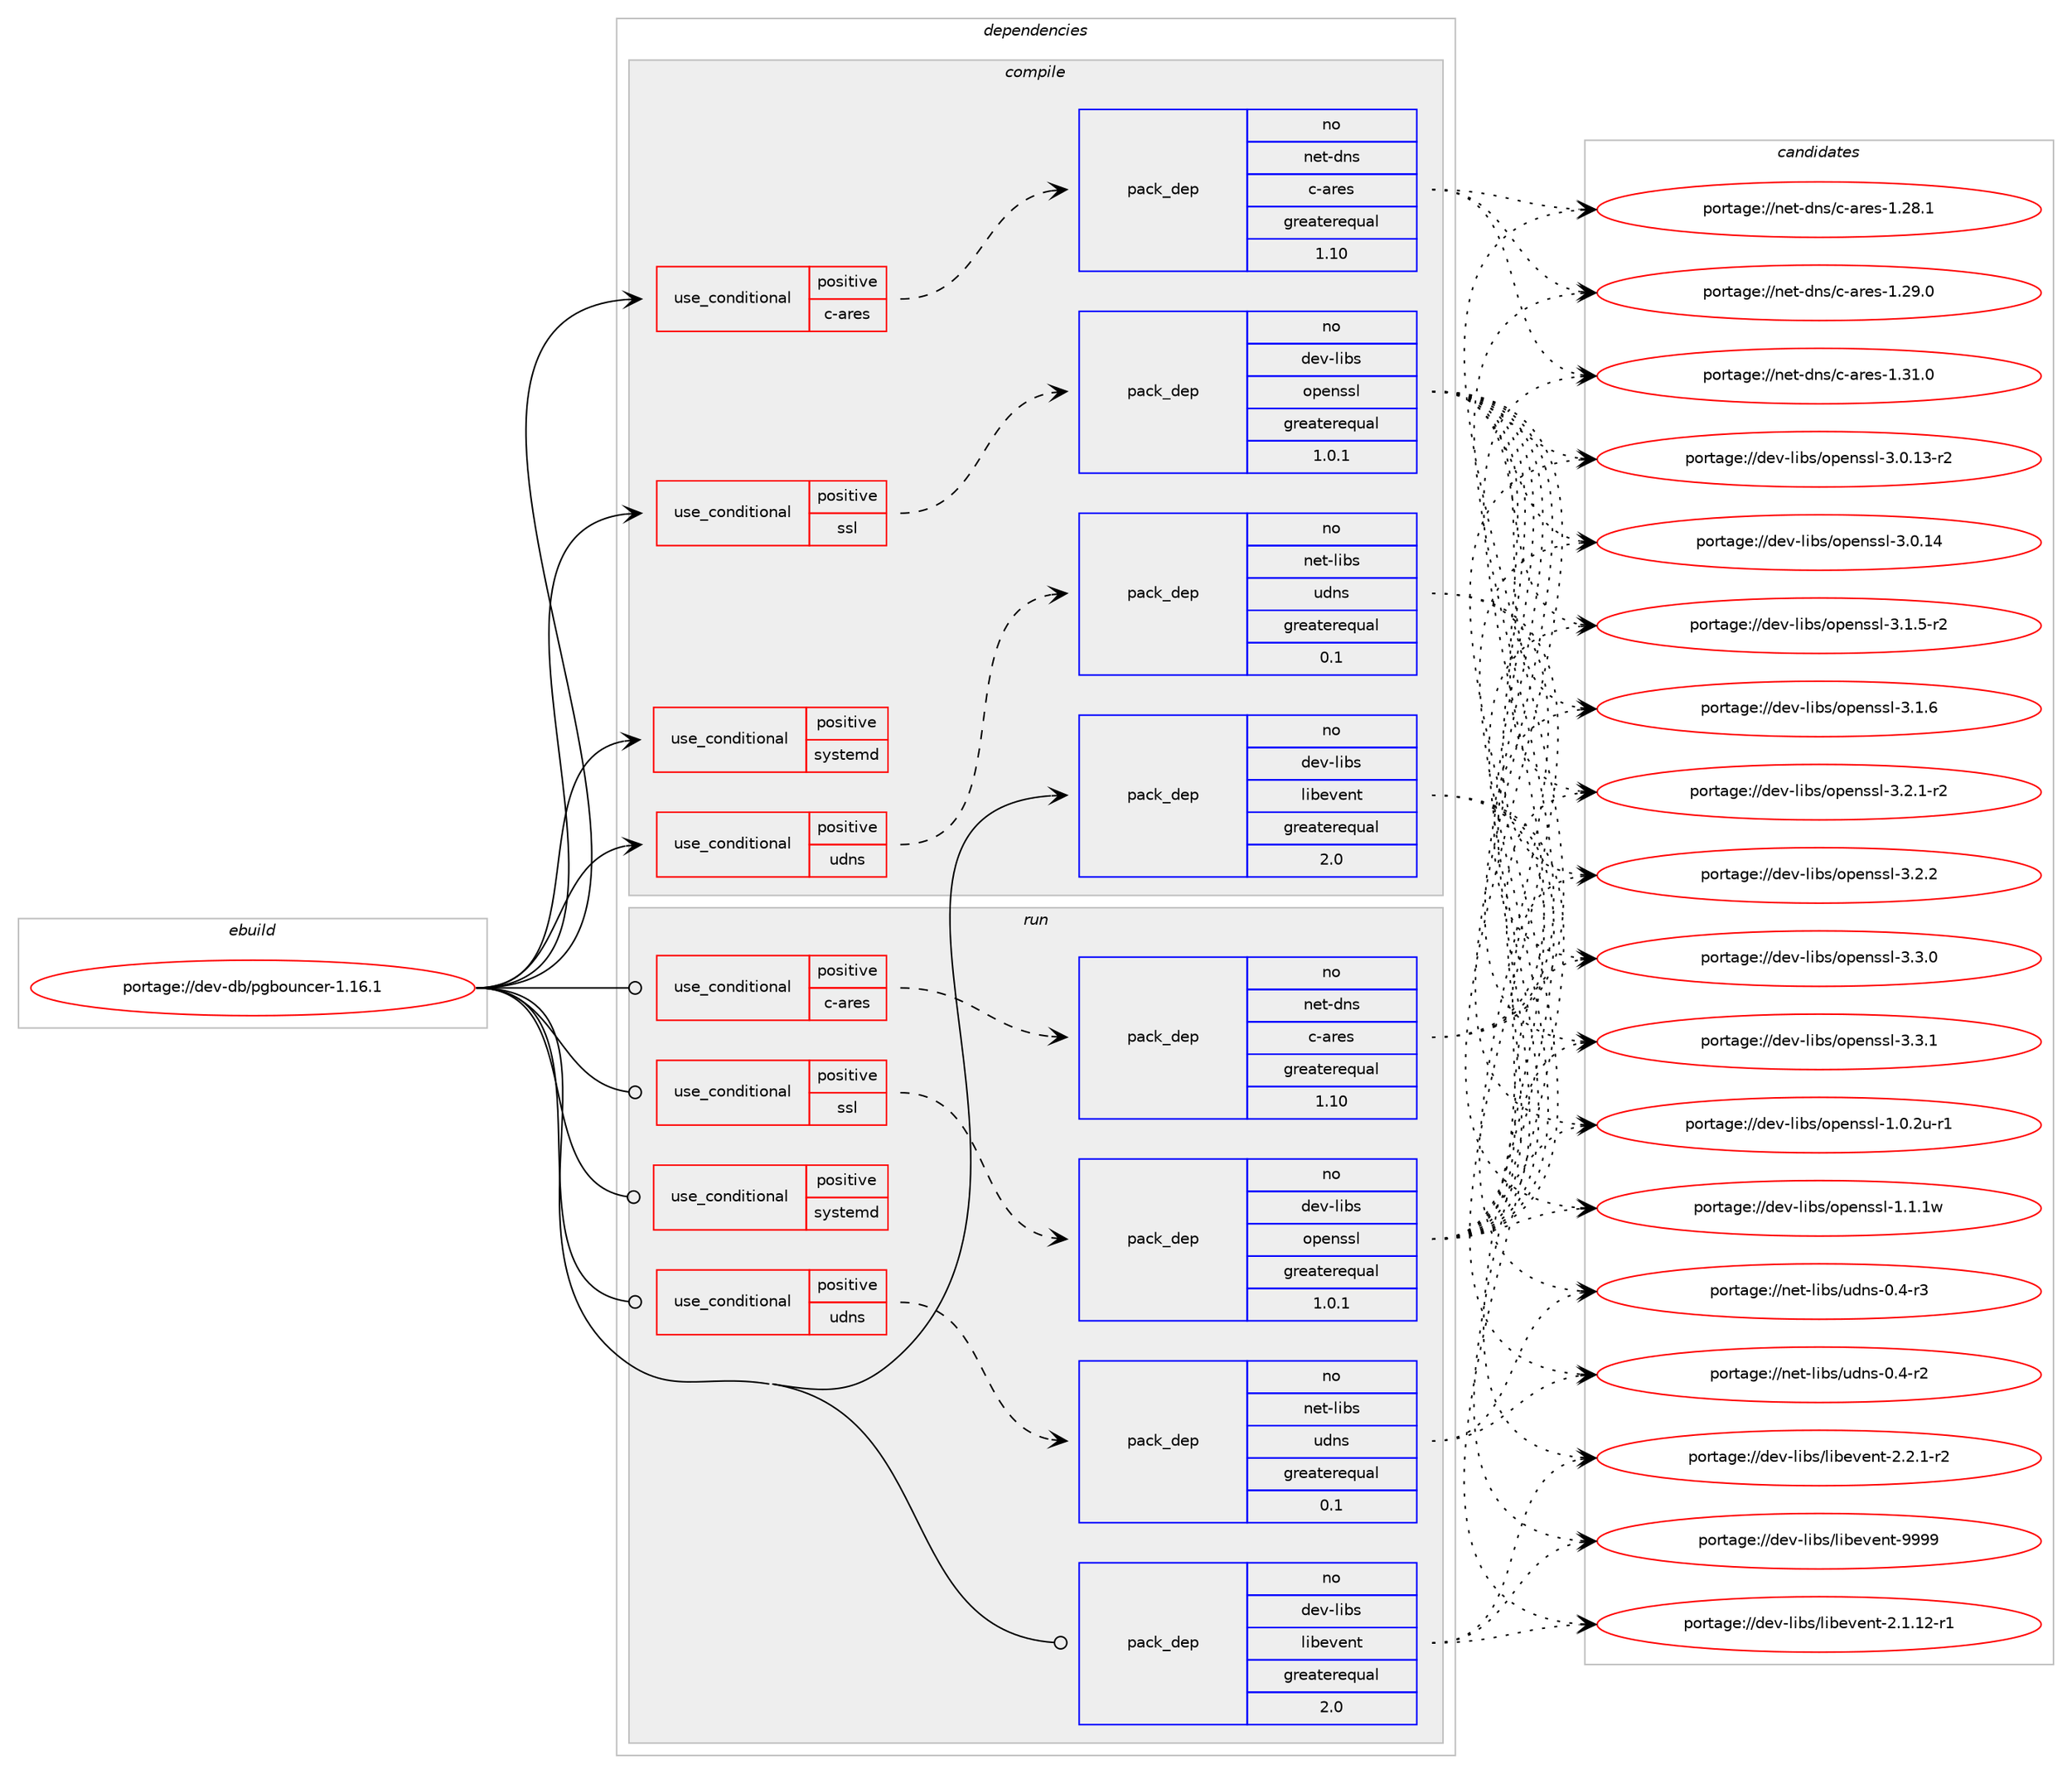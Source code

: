 digraph prolog {

# *************
# Graph options
# *************

newrank=true;
concentrate=true;
compound=true;
graph [rankdir=LR,fontname=Helvetica,fontsize=10,ranksep=1.5];#, ranksep=2.5, nodesep=0.2];
edge  [arrowhead=vee];
node  [fontname=Helvetica,fontsize=10];

# **********
# The ebuild
# **********

subgraph cluster_leftcol {
color=gray;
rank=same;
label=<<i>ebuild</i>>;
id [label="portage://dev-db/pgbouncer-1.16.1", color=red, width=4, href="../dev-db/pgbouncer-1.16.1.svg"];
}

# ****************
# The dependencies
# ****************

subgraph cluster_midcol {
color=gray;
label=<<i>dependencies</i>>;
subgraph cluster_compile {
fillcolor="#eeeeee";
style=filled;
label=<<i>compile</i>>;
subgraph cond17435 {
dependency31183 [label=<<TABLE BORDER="0" CELLBORDER="1" CELLSPACING="0" CELLPADDING="4"><TR><TD ROWSPAN="3" CELLPADDING="10">use_conditional</TD></TR><TR><TD>positive</TD></TR><TR><TD>c-ares</TD></TR></TABLE>>, shape=none, color=red];
subgraph pack12833 {
dependency31184 [label=<<TABLE BORDER="0" CELLBORDER="1" CELLSPACING="0" CELLPADDING="4" WIDTH="220"><TR><TD ROWSPAN="6" CELLPADDING="30">pack_dep</TD></TR><TR><TD WIDTH="110">no</TD></TR><TR><TD>net-dns</TD></TR><TR><TD>c-ares</TD></TR><TR><TD>greaterequal</TD></TR><TR><TD>1.10</TD></TR></TABLE>>, shape=none, color=blue];
}
dependency31183:e -> dependency31184:w [weight=20,style="dashed",arrowhead="vee"];
}
id:e -> dependency31183:w [weight=20,style="solid",arrowhead="vee"];
subgraph cond17436 {
dependency31185 [label=<<TABLE BORDER="0" CELLBORDER="1" CELLSPACING="0" CELLPADDING="4"><TR><TD ROWSPAN="3" CELLPADDING="10">use_conditional</TD></TR><TR><TD>positive</TD></TR><TR><TD>ssl</TD></TR></TABLE>>, shape=none, color=red];
subgraph pack12834 {
dependency31186 [label=<<TABLE BORDER="0" CELLBORDER="1" CELLSPACING="0" CELLPADDING="4" WIDTH="220"><TR><TD ROWSPAN="6" CELLPADDING="30">pack_dep</TD></TR><TR><TD WIDTH="110">no</TD></TR><TR><TD>dev-libs</TD></TR><TR><TD>openssl</TD></TR><TR><TD>greaterequal</TD></TR><TR><TD>1.0.1</TD></TR></TABLE>>, shape=none, color=blue];
}
dependency31185:e -> dependency31186:w [weight=20,style="dashed",arrowhead="vee"];
}
id:e -> dependency31185:w [weight=20,style="solid",arrowhead="vee"];
subgraph cond17437 {
dependency31187 [label=<<TABLE BORDER="0" CELLBORDER="1" CELLSPACING="0" CELLPADDING="4"><TR><TD ROWSPAN="3" CELLPADDING="10">use_conditional</TD></TR><TR><TD>positive</TD></TR><TR><TD>systemd</TD></TR></TABLE>>, shape=none, color=red];
# *** BEGIN UNKNOWN DEPENDENCY TYPE (TODO) ***
# dependency31187 -> package_dependency(portage://dev-db/pgbouncer-1.16.1,install,no,sys-apps,systemd,none,[,,],[],[])
# *** END UNKNOWN DEPENDENCY TYPE (TODO) ***

}
id:e -> dependency31187:w [weight=20,style="solid",arrowhead="vee"];
subgraph cond17438 {
dependency31188 [label=<<TABLE BORDER="0" CELLBORDER="1" CELLSPACING="0" CELLPADDING="4"><TR><TD ROWSPAN="3" CELLPADDING="10">use_conditional</TD></TR><TR><TD>positive</TD></TR><TR><TD>udns</TD></TR></TABLE>>, shape=none, color=red];
subgraph pack12835 {
dependency31189 [label=<<TABLE BORDER="0" CELLBORDER="1" CELLSPACING="0" CELLPADDING="4" WIDTH="220"><TR><TD ROWSPAN="6" CELLPADDING="30">pack_dep</TD></TR><TR><TD WIDTH="110">no</TD></TR><TR><TD>net-libs</TD></TR><TR><TD>udns</TD></TR><TR><TD>greaterequal</TD></TR><TR><TD>0.1</TD></TR></TABLE>>, shape=none, color=blue];
}
dependency31188:e -> dependency31189:w [weight=20,style="dashed",arrowhead="vee"];
}
id:e -> dependency31188:w [weight=20,style="solid",arrowhead="vee"];
# *** BEGIN UNKNOWN DEPENDENCY TYPE (TODO) ***
# id -> package_dependency(portage://dev-db/pgbouncer-1.16.1,install,no,acct-user,pgbouncer,none,[,,],[],[])
# *** END UNKNOWN DEPENDENCY TYPE (TODO) ***

subgraph pack12836 {
dependency31190 [label=<<TABLE BORDER="0" CELLBORDER="1" CELLSPACING="0" CELLPADDING="4" WIDTH="220"><TR><TD ROWSPAN="6" CELLPADDING="30">pack_dep</TD></TR><TR><TD WIDTH="110">no</TD></TR><TR><TD>dev-libs</TD></TR><TR><TD>libevent</TD></TR><TR><TD>greaterequal</TD></TR><TR><TD>2.0</TD></TR></TABLE>>, shape=none, color=blue];
}
id:e -> dependency31190:w [weight=20,style="solid",arrowhead="vee"];
}
subgraph cluster_compileandrun {
fillcolor="#eeeeee";
style=filled;
label=<<i>compile and run</i>>;
}
subgraph cluster_run {
fillcolor="#eeeeee";
style=filled;
label=<<i>run</i>>;
subgraph cond17439 {
dependency31191 [label=<<TABLE BORDER="0" CELLBORDER="1" CELLSPACING="0" CELLPADDING="4"><TR><TD ROWSPAN="3" CELLPADDING="10">use_conditional</TD></TR><TR><TD>positive</TD></TR><TR><TD>c-ares</TD></TR></TABLE>>, shape=none, color=red];
subgraph pack12837 {
dependency31192 [label=<<TABLE BORDER="0" CELLBORDER="1" CELLSPACING="0" CELLPADDING="4" WIDTH="220"><TR><TD ROWSPAN="6" CELLPADDING="30">pack_dep</TD></TR><TR><TD WIDTH="110">no</TD></TR><TR><TD>net-dns</TD></TR><TR><TD>c-ares</TD></TR><TR><TD>greaterequal</TD></TR><TR><TD>1.10</TD></TR></TABLE>>, shape=none, color=blue];
}
dependency31191:e -> dependency31192:w [weight=20,style="dashed",arrowhead="vee"];
}
id:e -> dependency31191:w [weight=20,style="solid",arrowhead="odot"];
subgraph cond17440 {
dependency31193 [label=<<TABLE BORDER="0" CELLBORDER="1" CELLSPACING="0" CELLPADDING="4"><TR><TD ROWSPAN="3" CELLPADDING="10">use_conditional</TD></TR><TR><TD>positive</TD></TR><TR><TD>ssl</TD></TR></TABLE>>, shape=none, color=red];
subgraph pack12838 {
dependency31194 [label=<<TABLE BORDER="0" CELLBORDER="1" CELLSPACING="0" CELLPADDING="4" WIDTH="220"><TR><TD ROWSPAN="6" CELLPADDING="30">pack_dep</TD></TR><TR><TD WIDTH="110">no</TD></TR><TR><TD>dev-libs</TD></TR><TR><TD>openssl</TD></TR><TR><TD>greaterequal</TD></TR><TR><TD>1.0.1</TD></TR></TABLE>>, shape=none, color=blue];
}
dependency31193:e -> dependency31194:w [weight=20,style="dashed",arrowhead="vee"];
}
id:e -> dependency31193:w [weight=20,style="solid",arrowhead="odot"];
subgraph cond17441 {
dependency31195 [label=<<TABLE BORDER="0" CELLBORDER="1" CELLSPACING="0" CELLPADDING="4"><TR><TD ROWSPAN="3" CELLPADDING="10">use_conditional</TD></TR><TR><TD>positive</TD></TR><TR><TD>systemd</TD></TR></TABLE>>, shape=none, color=red];
# *** BEGIN UNKNOWN DEPENDENCY TYPE (TODO) ***
# dependency31195 -> package_dependency(portage://dev-db/pgbouncer-1.16.1,run,no,sys-apps,systemd,none,[,,],[],[])
# *** END UNKNOWN DEPENDENCY TYPE (TODO) ***

}
id:e -> dependency31195:w [weight=20,style="solid",arrowhead="odot"];
subgraph cond17442 {
dependency31196 [label=<<TABLE BORDER="0" CELLBORDER="1" CELLSPACING="0" CELLPADDING="4"><TR><TD ROWSPAN="3" CELLPADDING="10">use_conditional</TD></TR><TR><TD>positive</TD></TR><TR><TD>udns</TD></TR></TABLE>>, shape=none, color=red];
subgraph pack12839 {
dependency31197 [label=<<TABLE BORDER="0" CELLBORDER="1" CELLSPACING="0" CELLPADDING="4" WIDTH="220"><TR><TD ROWSPAN="6" CELLPADDING="30">pack_dep</TD></TR><TR><TD WIDTH="110">no</TD></TR><TR><TD>net-libs</TD></TR><TR><TD>udns</TD></TR><TR><TD>greaterequal</TD></TR><TR><TD>0.1</TD></TR></TABLE>>, shape=none, color=blue];
}
dependency31196:e -> dependency31197:w [weight=20,style="dashed",arrowhead="vee"];
}
id:e -> dependency31196:w [weight=20,style="solid",arrowhead="odot"];
# *** BEGIN UNKNOWN DEPENDENCY TYPE (TODO) ***
# id -> package_dependency(portage://dev-db/pgbouncer-1.16.1,run,no,acct-user,pgbouncer,none,[,,],[],[])
# *** END UNKNOWN DEPENDENCY TYPE (TODO) ***

subgraph pack12840 {
dependency31198 [label=<<TABLE BORDER="0" CELLBORDER="1" CELLSPACING="0" CELLPADDING="4" WIDTH="220"><TR><TD ROWSPAN="6" CELLPADDING="30">pack_dep</TD></TR><TR><TD WIDTH="110">no</TD></TR><TR><TD>dev-libs</TD></TR><TR><TD>libevent</TD></TR><TR><TD>greaterequal</TD></TR><TR><TD>2.0</TD></TR></TABLE>>, shape=none, color=blue];
}
id:e -> dependency31198:w [weight=20,style="solid",arrowhead="odot"];
}
}

# **************
# The candidates
# **************

subgraph cluster_choices {
rank=same;
color=gray;
label=<<i>candidates</i>>;

subgraph choice12833 {
color=black;
nodesep=1;
choice110101116451001101154799459711410111545494650564649 [label="portage://net-dns/c-ares-1.28.1", color=red, width=4,href="../net-dns/c-ares-1.28.1.svg"];
choice110101116451001101154799459711410111545494650574648 [label="portage://net-dns/c-ares-1.29.0", color=red, width=4,href="../net-dns/c-ares-1.29.0.svg"];
choice110101116451001101154799459711410111545494651494648 [label="portage://net-dns/c-ares-1.31.0", color=red, width=4,href="../net-dns/c-ares-1.31.0.svg"];
dependency31184:e -> choice110101116451001101154799459711410111545494650564649:w [style=dotted,weight="100"];
dependency31184:e -> choice110101116451001101154799459711410111545494650574648:w [style=dotted,weight="100"];
dependency31184:e -> choice110101116451001101154799459711410111545494651494648:w [style=dotted,weight="100"];
}
subgraph choice12834 {
color=black;
nodesep=1;
choice1001011184510810598115471111121011101151151084549464846501174511449 [label="portage://dev-libs/openssl-1.0.2u-r1", color=red, width=4,href="../dev-libs/openssl-1.0.2u-r1.svg"];
choice100101118451081059811547111112101110115115108454946494649119 [label="portage://dev-libs/openssl-1.1.1w", color=red, width=4,href="../dev-libs/openssl-1.1.1w.svg"];
choice100101118451081059811547111112101110115115108455146484649514511450 [label="portage://dev-libs/openssl-3.0.13-r2", color=red, width=4,href="../dev-libs/openssl-3.0.13-r2.svg"];
choice10010111845108105981154711111210111011511510845514648464952 [label="portage://dev-libs/openssl-3.0.14", color=red, width=4,href="../dev-libs/openssl-3.0.14.svg"];
choice1001011184510810598115471111121011101151151084551464946534511450 [label="portage://dev-libs/openssl-3.1.5-r2", color=red, width=4,href="../dev-libs/openssl-3.1.5-r2.svg"];
choice100101118451081059811547111112101110115115108455146494654 [label="portage://dev-libs/openssl-3.1.6", color=red, width=4,href="../dev-libs/openssl-3.1.6.svg"];
choice1001011184510810598115471111121011101151151084551465046494511450 [label="portage://dev-libs/openssl-3.2.1-r2", color=red, width=4,href="../dev-libs/openssl-3.2.1-r2.svg"];
choice100101118451081059811547111112101110115115108455146504650 [label="portage://dev-libs/openssl-3.2.2", color=red, width=4,href="../dev-libs/openssl-3.2.2.svg"];
choice100101118451081059811547111112101110115115108455146514648 [label="portage://dev-libs/openssl-3.3.0", color=red, width=4,href="../dev-libs/openssl-3.3.0.svg"];
choice100101118451081059811547111112101110115115108455146514649 [label="portage://dev-libs/openssl-3.3.1", color=red, width=4,href="../dev-libs/openssl-3.3.1.svg"];
dependency31186:e -> choice1001011184510810598115471111121011101151151084549464846501174511449:w [style=dotted,weight="100"];
dependency31186:e -> choice100101118451081059811547111112101110115115108454946494649119:w [style=dotted,weight="100"];
dependency31186:e -> choice100101118451081059811547111112101110115115108455146484649514511450:w [style=dotted,weight="100"];
dependency31186:e -> choice10010111845108105981154711111210111011511510845514648464952:w [style=dotted,weight="100"];
dependency31186:e -> choice1001011184510810598115471111121011101151151084551464946534511450:w [style=dotted,weight="100"];
dependency31186:e -> choice100101118451081059811547111112101110115115108455146494654:w [style=dotted,weight="100"];
dependency31186:e -> choice1001011184510810598115471111121011101151151084551465046494511450:w [style=dotted,weight="100"];
dependency31186:e -> choice100101118451081059811547111112101110115115108455146504650:w [style=dotted,weight="100"];
dependency31186:e -> choice100101118451081059811547111112101110115115108455146514648:w [style=dotted,weight="100"];
dependency31186:e -> choice100101118451081059811547111112101110115115108455146514649:w [style=dotted,weight="100"];
}
subgraph choice12835 {
color=black;
nodesep=1;
choice110101116451081059811547117100110115454846524511450 [label="portage://net-libs/udns-0.4-r2", color=red, width=4,href="../net-libs/udns-0.4-r2.svg"];
choice110101116451081059811547117100110115454846524511451 [label="portage://net-libs/udns-0.4-r3", color=red, width=4,href="../net-libs/udns-0.4-r3.svg"];
dependency31189:e -> choice110101116451081059811547117100110115454846524511450:w [style=dotted,weight="100"];
dependency31189:e -> choice110101116451081059811547117100110115454846524511451:w [style=dotted,weight="100"];
}
subgraph choice12836 {
color=black;
nodesep=1;
choice10010111845108105981154710810598101118101110116455046494649504511449 [label="portage://dev-libs/libevent-2.1.12-r1", color=red, width=4,href="../dev-libs/libevent-2.1.12-r1.svg"];
choice100101118451081059811547108105981011181011101164550465046494511450 [label="portage://dev-libs/libevent-2.2.1-r2", color=red, width=4,href="../dev-libs/libevent-2.2.1-r2.svg"];
choice100101118451081059811547108105981011181011101164557575757 [label="portage://dev-libs/libevent-9999", color=red, width=4,href="../dev-libs/libevent-9999.svg"];
dependency31190:e -> choice10010111845108105981154710810598101118101110116455046494649504511449:w [style=dotted,weight="100"];
dependency31190:e -> choice100101118451081059811547108105981011181011101164550465046494511450:w [style=dotted,weight="100"];
dependency31190:e -> choice100101118451081059811547108105981011181011101164557575757:w [style=dotted,weight="100"];
}
subgraph choice12837 {
color=black;
nodesep=1;
choice110101116451001101154799459711410111545494650564649 [label="portage://net-dns/c-ares-1.28.1", color=red, width=4,href="../net-dns/c-ares-1.28.1.svg"];
choice110101116451001101154799459711410111545494650574648 [label="portage://net-dns/c-ares-1.29.0", color=red, width=4,href="../net-dns/c-ares-1.29.0.svg"];
choice110101116451001101154799459711410111545494651494648 [label="portage://net-dns/c-ares-1.31.0", color=red, width=4,href="../net-dns/c-ares-1.31.0.svg"];
dependency31192:e -> choice110101116451001101154799459711410111545494650564649:w [style=dotted,weight="100"];
dependency31192:e -> choice110101116451001101154799459711410111545494650574648:w [style=dotted,weight="100"];
dependency31192:e -> choice110101116451001101154799459711410111545494651494648:w [style=dotted,weight="100"];
}
subgraph choice12838 {
color=black;
nodesep=1;
choice1001011184510810598115471111121011101151151084549464846501174511449 [label="portage://dev-libs/openssl-1.0.2u-r1", color=red, width=4,href="../dev-libs/openssl-1.0.2u-r1.svg"];
choice100101118451081059811547111112101110115115108454946494649119 [label="portage://dev-libs/openssl-1.1.1w", color=red, width=4,href="../dev-libs/openssl-1.1.1w.svg"];
choice100101118451081059811547111112101110115115108455146484649514511450 [label="portage://dev-libs/openssl-3.0.13-r2", color=red, width=4,href="../dev-libs/openssl-3.0.13-r2.svg"];
choice10010111845108105981154711111210111011511510845514648464952 [label="portage://dev-libs/openssl-3.0.14", color=red, width=4,href="../dev-libs/openssl-3.0.14.svg"];
choice1001011184510810598115471111121011101151151084551464946534511450 [label="portage://dev-libs/openssl-3.1.5-r2", color=red, width=4,href="../dev-libs/openssl-3.1.5-r2.svg"];
choice100101118451081059811547111112101110115115108455146494654 [label="portage://dev-libs/openssl-3.1.6", color=red, width=4,href="../dev-libs/openssl-3.1.6.svg"];
choice1001011184510810598115471111121011101151151084551465046494511450 [label="portage://dev-libs/openssl-3.2.1-r2", color=red, width=4,href="../dev-libs/openssl-3.2.1-r2.svg"];
choice100101118451081059811547111112101110115115108455146504650 [label="portage://dev-libs/openssl-3.2.2", color=red, width=4,href="../dev-libs/openssl-3.2.2.svg"];
choice100101118451081059811547111112101110115115108455146514648 [label="portage://dev-libs/openssl-3.3.0", color=red, width=4,href="../dev-libs/openssl-3.3.0.svg"];
choice100101118451081059811547111112101110115115108455146514649 [label="portage://dev-libs/openssl-3.3.1", color=red, width=4,href="../dev-libs/openssl-3.3.1.svg"];
dependency31194:e -> choice1001011184510810598115471111121011101151151084549464846501174511449:w [style=dotted,weight="100"];
dependency31194:e -> choice100101118451081059811547111112101110115115108454946494649119:w [style=dotted,weight="100"];
dependency31194:e -> choice100101118451081059811547111112101110115115108455146484649514511450:w [style=dotted,weight="100"];
dependency31194:e -> choice10010111845108105981154711111210111011511510845514648464952:w [style=dotted,weight="100"];
dependency31194:e -> choice1001011184510810598115471111121011101151151084551464946534511450:w [style=dotted,weight="100"];
dependency31194:e -> choice100101118451081059811547111112101110115115108455146494654:w [style=dotted,weight="100"];
dependency31194:e -> choice1001011184510810598115471111121011101151151084551465046494511450:w [style=dotted,weight="100"];
dependency31194:e -> choice100101118451081059811547111112101110115115108455146504650:w [style=dotted,weight="100"];
dependency31194:e -> choice100101118451081059811547111112101110115115108455146514648:w [style=dotted,weight="100"];
dependency31194:e -> choice100101118451081059811547111112101110115115108455146514649:w [style=dotted,weight="100"];
}
subgraph choice12839 {
color=black;
nodesep=1;
choice110101116451081059811547117100110115454846524511450 [label="portage://net-libs/udns-0.4-r2", color=red, width=4,href="../net-libs/udns-0.4-r2.svg"];
choice110101116451081059811547117100110115454846524511451 [label="portage://net-libs/udns-0.4-r3", color=red, width=4,href="../net-libs/udns-0.4-r3.svg"];
dependency31197:e -> choice110101116451081059811547117100110115454846524511450:w [style=dotted,weight="100"];
dependency31197:e -> choice110101116451081059811547117100110115454846524511451:w [style=dotted,weight="100"];
}
subgraph choice12840 {
color=black;
nodesep=1;
choice10010111845108105981154710810598101118101110116455046494649504511449 [label="portage://dev-libs/libevent-2.1.12-r1", color=red, width=4,href="../dev-libs/libevent-2.1.12-r1.svg"];
choice100101118451081059811547108105981011181011101164550465046494511450 [label="portage://dev-libs/libevent-2.2.1-r2", color=red, width=4,href="../dev-libs/libevent-2.2.1-r2.svg"];
choice100101118451081059811547108105981011181011101164557575757 [label="portage://dev-libs/libevent-9999", color=red, width=4,href="../dev-libs/libevent-9999.svg"];
dependency31198:e -> choice10010111845108105981154710810598101118101110116455046494649504511449:w [style=dotted,weight="100"];
dependency31198:e -> choice100101118451081059811547108105981011181011101164550465046494511450:w [style=dotted,weight="100"];
dependency31198:e -> choice100101118451081059811547108105981011181011101164557575757:w [style=dotted,weight="100"];
}
}

}
